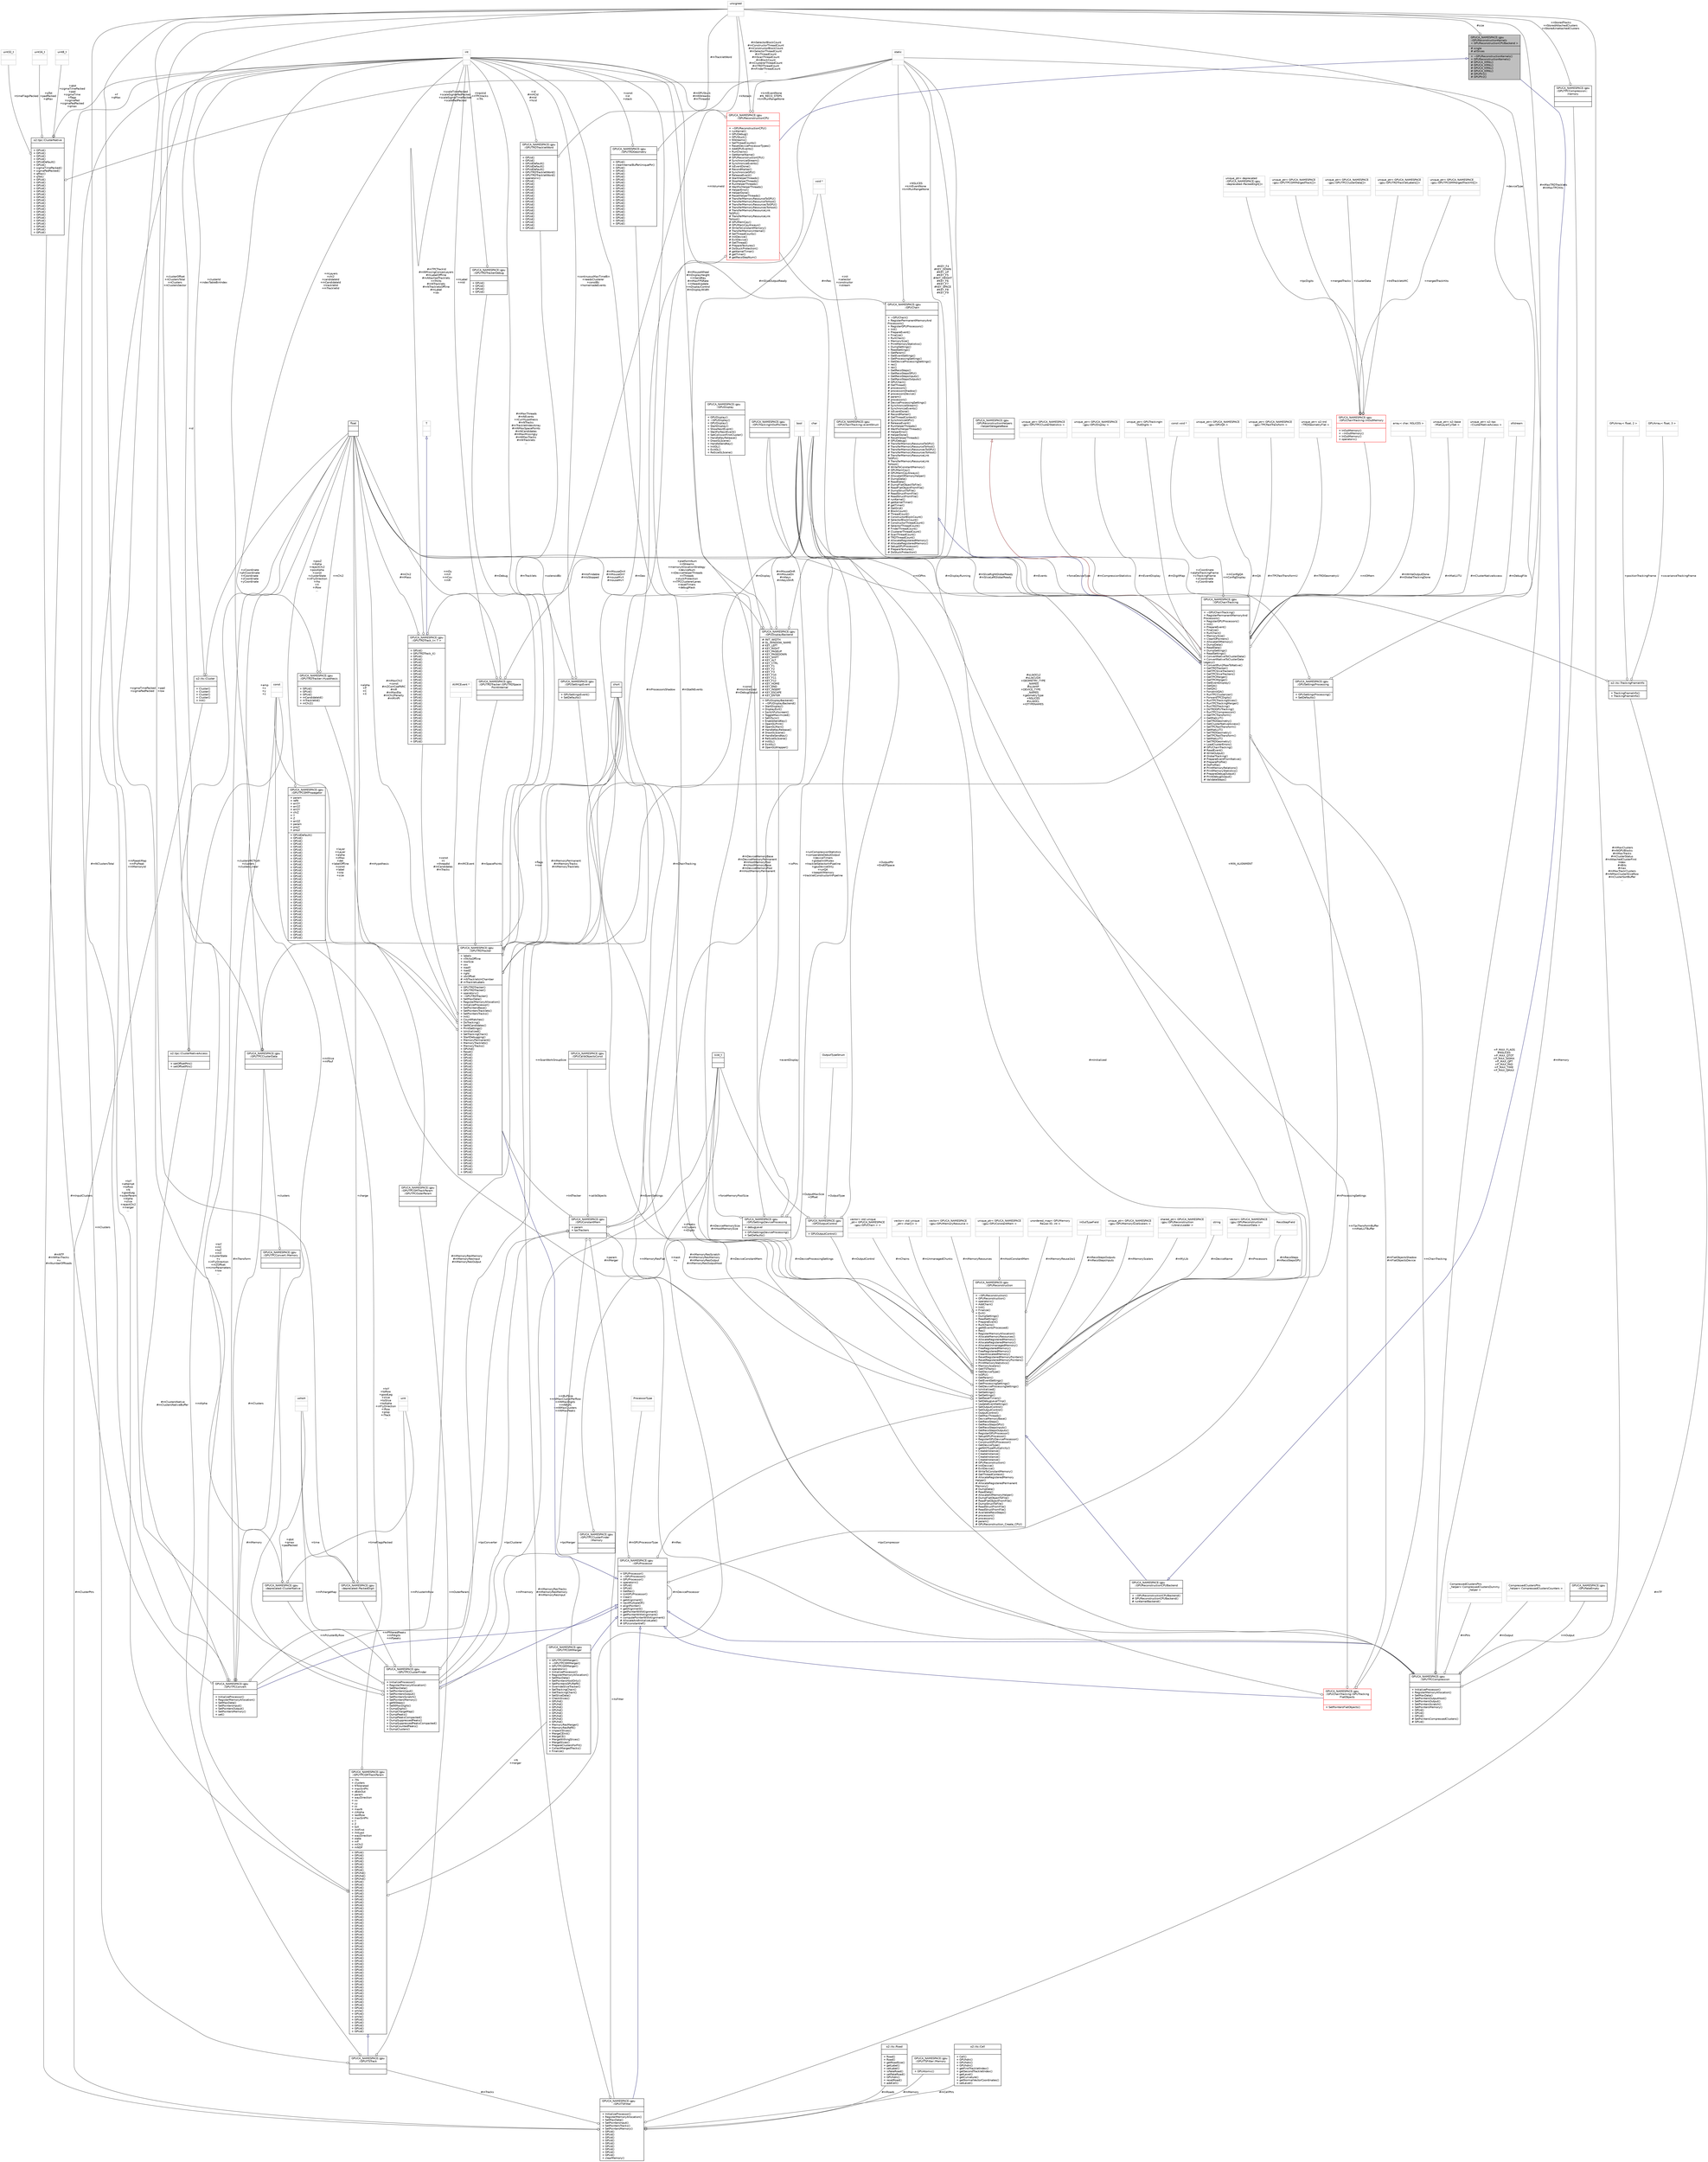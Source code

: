 digraph "GPUCA_NAMESPACE::gpu::GPUReconstructionKernels&lt; GPUReconstructionCPUBackend &gt;"
{
 // INTERACTIVE_SVG=YES
  bgcolor="transparent";
  edge [fontname="Helvetica",fontsize="10",labelfontname="Helvetica",labelfontsize="10"];
  node [fontname="Helvetica",fontsize="10",shape=record];
  Node1 [label="{GPUCA_NAMESPACE::gpu\l::GPUReconstructionKernels\l\< GPUReconstructionCPUBackend \>\n|# single\l# allSlices\l|+ ~GPUReconstructionKernels()\l+ GPUReconstructionKernels()\l# GPUCA_KRNL()\l# GPUCA_KRNL()\l# GPUCA_KRNL()\l# GPUCA_KRNL()\l# GPUPtr1()\l# GPUPtr2()\l}",height=0.2,width=0.4,color="black", fillcolor="grey75", style="filled", fontcolor="black"];
  Node2 -> Node1 [dir="back",color="midnightblue",fontsize="10",style="solid",arrowtail="onormal",fontname="Helvetica"];
  Node2 [label="{GPUCA_NAMESPACE::gpu\l::GPUReconstructionCPUBackend\n||+ ~GPUReconstructionCPUBackend()\l# GPUReconstructionCPUBackend()\l# runKernelBackend()\l}",height=0.2,width=0.4,color="black",URL="$d2/d24/classGPUCA__NAMESPACE_1_1gpu_1_1GPUReconstructionCPUBackend.html"];
  Node3 -> Node2 [dir="back",color="midnightblue",fontsize="10",style="solid",arrowtail="onormal",fontname="Helvetica"];
  Node3 [label="{GPUCA_NAMESPACE::gpu\l::GPUReconstruction\n||+ ~GPUReconstruction()\l+ GPUReconstruction()\l+ operator=()\l+ AddChain()\l+ Init()\l+ Finalize()\l+ Exit()\l+ DumpSettings()\l+ ReadSettings()\l+ PrepareEvent()\l+ RunChains()\l+ getNEventsProcessed()\l+ Res()\l+ RegisterMemoryAllocation()\l+ AllocateMemoryResources()\l+ AllocateRegisteredMemory()\l+ AllocateRegisteredMemory()\l+ AllocateUnmanagedMemory()\l+ FreeRegisteredMemory()\l+ FreeRegisteredMemory()\l+ ClearAllocatedMemory()\l+ ResetRegisteredMemoryPointers()\l+ ResetRegisteredMemoryPointers()\l+ PrintMemoryStatistics()\l+ MemoryScalers()\l+ GetITSTraits()\l+ GetDeviceType()\l+ IsGPU()\l+ GetParam()\l+ GetEventSettings()\l+ GetProcessingSettings()\l+ GetDeviceProcessingSettings()\l+ IsInitialized()\l+ SetSettings()\l+ SetSettings()\l+ SetResetTimers()\l+ SetDebugLevelTmp()\l+ UpdateEventSettings()\l+ SetOutputControl()\l+ SetOutputControl()\l+ OutputControl()\l+ GetMaxThreads()\l+ DeviceMemoryBase()\l+ GetRecoSteps()\l+ GetRecoStepsGPU()\l+ GetRecoStepsInputs()\l+ GetRecoStepsOutputs()\l+ RegisterGPUProcessor()\l+ SetupGPUProcessor()\l+ RegisterGPUDeviceProcessor()\l+ ConstructGPUProcessor()\l+ GetDeviceType()\l+ getNIOTypeMultiplicity()\l+ CreateInstance()\l+ CreateInstance()\l+ CreateInstance()\l+ CreateInstance()\l# GPUReconstruction()\l# InitDevice()\l# ExitDevice()\l# WriteToConstantMemory()\l# GetThreadContext()\l# AllocateRegisteredMemory\lHelper()\l# AllocateRegisteredPermanent\lMemory()\l# DumpData()\l# ReadData()\l# AllocateIOMemoryHelper()\l# DumpFlatObjectToFile()\l# ReadFlatObjectFromFile()\l# DumpStructToFile()\l# ReadStructFromFile()\l# ReadStructFromFile()\l# AvailableRecoSteps()\l# processors()\l# processors()\l# param()\l# GPUReconstruction_Create_CPU()\l}",height=0.2,width=0.4,color="black",URL="$d6/df4/classGPUCA__NAMESPACE_1_1gpu_1_1GPUReconstruction.html"];
  Node4 -> Node3 [color="grey25",fontsize="10",style="solid",label=" #mUnmanagedChunks" ,arrowhead="odiamond",fontname="Helvetica"];
  Node4 [label="{vector\< std::unique\l_ptr\< char[]\> \>\n||}",height=0.2,width=0.4,color="grey75"];
  Node5 -> Node3 [color="grey25",fontsize="10",style="solid",label=" #mMemoryResources" ,arrowhead="odiamond",fontname="Helvetica"];
  Node5 [label="{vector\< GPUCA_NAMESPACE\l::gpu::GPUMemoryResource \>\n||}",height=0.2,width=0.4,color="grey75"];
  Node6 -> Node3 [color="grey25",fontsize="10",style="solid",label=" #mDeviceProcessingSettings" ,arrowhead="odiamond",fontname="Helvetica"];
  Node6 [label="{GPUCA_NAMESPACE::gpu\l::GPUSettingsDeviceProcessing\n|+ debugLevel\l|+ GPUSettingsDeviceProcessing()\l+ SetDefaults()\l}",height=0.2,width=0.4,color="black",URL="$dd/d45/structGPUCA__NAMESPACE_1_1gpu_1_1GPUSettingsDeviceProcessing.html"];
  Node7 -> Node6 [color="grey25",fontsize="10",style="solid",label=" +forceMemoryPoolSize" ,arrowhead="odiamond",fontname="Helvetica"];
  Node7 [label="{size_t\n||}",height=0.2,width=0.4,color="black",URL="$dd/de2/classsize__t.html"];
  Node8 -> Node6 [color="grey25",fontsize="10",style="solid",label=" +platformNum\n+nStreams\n+memoryAllocationStrategy\n+deviceNum\n+nDeviceHelperThreads\n+nThreads\n+stuckProtection\n+nTPCClustererLanes\n+resetTimers\n+debugMask\n..." ,arrowhead="odiamond",fontname="Helvetica"];
  Node8 [label="{int\n||}",height=0.2,width=0.4,color="grey75"];
  Node9 -> Node6 [color="grey25",fontsize="10",style="solid",label=" +runCompressionStatistics\n+comparableDebutOutput\n+deviceTimers\n+globalInitMutex\n+trackletSelectorInPipeline\n+gpuDeviceOnly\n+runQA\n+keepAllMemory\n+trackletConstructorInPipeline" ,arrowhead="odiamond",fontname="Helvetica"];
  Node9 [label="{bool\n||}",height=0.2,width=0.4,color="grey75"];
  Node10 -> Node6 [color="grey25",fontsize="10",style="solid",label=" +eventDisplay" ,arrowhead="odiamond",fontname="Helvetica"];
  Node10 [label="{GPUCA_NAMESPACE::gpu\l::GPUDisplayBackend\n|# INIT_WIDTH\l# GL_WINDOW_NAME\l# KEY_LEFT\l# KEY_RIGHT\l# KEY_PAGEUP\l# KEY_PAGEDOWN\l# KEY_SHIFT\l# KEY_ALT\l# KEY_CTRL\l# KEY_F1\l# KEY_F2\l# KEY_F3\l# KEY_F10\l# KEY_F11\l# KEY_F12\l# KEY_HOME\l# KEY_END\l# KEY_INSERT\l# KEY_ESCAPE\l# KEY_ENTER\l|+ GPUDisplayBackend()\l+ ~GPUDisplayBackend()\l+ StartDisplay()\l+ DisplayExit()\l+ SwitchFullscreen()\l+ ToggleMaximized()\l+ SetVSync()\l+ EnableSendKey()\l+ OpenGLPrint()\l# OpenGLMain()\l# HandleKeyRelease()\l# DrawGLScene()\l# HandleSendKey()\l# ReSizeGLScene()\l# InitGL()\l# ExitGL()\l# OpenGLWrapper()\l}",height=0.2,width=0.4,color="black",URL="$d6/d42/classGPUCA__NAMESPACE_1_1gpu_1_1GPUDisplayBackend.html"];
  Node11 -> Node10 [color="grey25",fontsize="10",style="solid",label=" #mMouseDnX\n#mMouseDnY\n#mouseMvX\n#mouseMvY" ,arrowhead="odiamond",fontname="Helvetica"];
  Node11 [label="{float\n||}",height=0.2,width=0.4,color="black",URL="$d4/dc3/classfloat.html"];
  Node12 -> Node10 [color="grey25",fontsize="10",style="solid",label=" #mDisplay" ,arrowhead="odiamond",fontname="Helvetica"];
  Node12 [label="{GPUCA_NAMESPACE::gpu\l::GPUDisplay\n||+ GPUDisplay()\l+ ~GPUDisplay()\l+ GPUDisplay()\l+ StartDisplay()\l+ ShowNextEvent()\l+ WaitForNextEvent()\l+ SetCollisionFirstCluster()\l+ HandleKeyRelease()\l+ DrawGLScene()\l+ HandleSendKey()\l+ InitGL()\l+ ExitGL()\l+ ReSizeGLScene()\l}",height=0.2,width=0.4,color="black",URL="$d9/dda/classGPUCA__NAMESPACE_1_1gpu_1_1GPUDisplay.html"];
  Node8 -> Node10 [color="grey25",fontsize="10",style="solid",label=" #mMouseWheel\n#mDisplayHeight\n+mSendKey\n#mMaxFPSRate\n+mNeedUpdate\n+mDisplayControl\n#mDisplayWidth" ,arrowhead="odiamond",fontname="Helvetica"];
  Node9 -> Node10 [color="grey25",fontsize="10",style="solid",label=" #mMouseDnR\n#mMouseDn\n#mKeys\n#mKeysShift" ,arrowhead="odiamond",fontname="Helvetica"];
  Node13 -> Node10 [color="grey25",fontsize="10",style="solid",label=" #KEY_F4\n#KEY_DOWN\n#KEY_UP\n#KEY_F5\n#INIT_HEIGHT\n#KEY_F6\n#KEY_F7\n#KEY_SPACE\n#KEY_F8\n#KEY_F9\n..." ,arrowhead="odiamond",fontname="Helvetica"];
  Node13 [label="{static\n||}",height=0.2,width=0.4,color="grey75"];
  Node14 -> Node3 [color="grey25",fontsize="10",style="solid",label=" #mHostConstantMem" ,arrowhead="odiamond",fontname="Helvetica"];
  Node14 [label="{unique_ptr\< GPUCA_NAMESPACE\l::gpu::GPUConstantMem \>\n||}",height=0.2,width=0.4,color="grey75"];
  Node15 -> Node3 [color="grey25",fontsize="10",style="solid",label=" #mMemoryReuse1to1" ,arrowhead="odiamond",fontname="Helvetica"];
  Node15 [label="{unordered_map\< GPUMemory\lReuse::ID, int \>\n||}",height=0.2,width=0.4,color="grey75"];
  Node16 -> Node3 [color="grey25",fontsize="10",style="solid",label=" #mRecoStepsOutputs\n#mRecoStepsInputs" ,arrowhead="odiamond",fontname="Helvetica"];
  Node16 [label="{InOutTypeField\n||}",height=0.2,width=0.4,color="grey75"];
  Node17 -> Node3 [color="grey25",fontsize="10",style="solid",label=" #mMemoryScalers" ,arrowhead="odiamond",fontname="Helvetica"];
  Node17 [label="{unique_ptr\< GPUCA_NAMESPACE\l::gpu::GPUMemorySizeScalers \>\n||}",height=0.2,width=0.4,color="grey75"];
  Node18 -> Node3 [color="grey25",fontsize="10",style="solid",label=" #mOutputControl" ,arrowhead="odiamond",fontname="Helvetica"];
  Node18 [label="{GPUCA_NAMESPACE::gpu\l::GPUOutputControl\n||+ GPUOutputControl()\l}",height=0.2,width=0.4,color="black",URL="$d4/d7c/structGPUCA__NAMESPACE_1_1gpu_1_1GPUOutputControl.html"];
  Node19 -> Node18 [color="grey25",fontsize="10",style="solid",label=" +OutputPtr\n+EndOfSpace" ,arrowhead="odiamond",fontname="Helvetica"];
  Node19 [label="{char\n||}",height=0.2,width=0.4,color="grey75"];
  Node7 -> Node18 [color="grey25",fontsize="10",style="solid",label=" +OutputMaxSize\n+Offset" ,arrowhead="odiamond",fontname="Helvetica"];
  Node20 -> Node18 [color="grey25",fontsize="10",style="solid",label=" +OutputType" ,arrowhead="odiamond",fontname="Helvetica"];
  Node20 [label="{OutputTypeStruct\n||}",height=0.2,width=0.4,color="grey75"];
  Node21 -> Node3 [color="grey25",fontsize="10",style="solid",label=" #mMyLib" ,arrowhead="odiamond",fontname="Helvetica"];
  Node21 [label="{shared_ptr\< GPUCA_NAMESPACE\l::gpu::GPUReconstruction\l::LibraryLoader \>\n||}",height=0.2,width=0.4,color="grey75"];
  Node22 -> Node3 [color="grey25",fontsize="10",style="solid",label=" #mEventSettings" ,arrowhead="odiamond",fontname="Helvetica"];
  Node22 [label="{GPUCA_NAMESPACE::gpu\l::GPUSettingsEvent\n||+ GPUSettingsEvent()\l+ SetDefaults()\l}",height=0.2,width=0.4,color="black",URL="$d0/d50/structGPUCA__NAMESPACE_1_1gpu_1_1GPUSettingsEvent.html"];
  Node11 -> Node22 [color="grey25",fontsize="10",style="solid",label=" +solenoidBz" ,arrowhead="odiamond",fontname="Helvetica"];
  Node8 -> Node22 [color="grey25",fontsize="10",style="solid",label=" +continuousMaxTimeBin\n+needsClusterer\n+constBz\n+homemadeEvents" ,arrowhead="odiamond",fontname="Helvetica"];
  Node7 -> Node3 [color="grey25",fontsize="10",style="solid",label=" #mDeviceMemorySize\n#mHostMemorySize" ,arrowhead="odiamond",fontname="Helvetica"];
  Node23 -> Node3 [color="grey25",fontsize="10",style="solid",label=" #mDeviceConstantMem" ,arrowhead="odiamond",fontname="Helvetica"];
  Node23 [label="{GPUCA_NAMESPACE::gpu\l::GPUConstantMem\n|+ param\l+ tpcTrackers\l|}",height=0.2,width=0.4,color="black",URL="$dc/d57/structGPUCA__NAMESPACE_1_1gpu_1_1GPUConstantMem.html"];
  Node24 -> Node23 [color="grey25",fontsize="10",style="solid",label=" +tpcClusterer" ,arrowhead="odiamond",fontname="Helvetica"];
  Node24 [label="{GPUCA_NAMESPACE::gpu\l::GPUTPCClusterFinder\n||+ InitializeProcessor()\l+ RegisterMemoryAllocation()\l+ SetMaxData()\l+ SetPointersInput()\l+ SetPointersOutput()\l+ SetPointersScratch()\l+ SetPointersMemory()\l+ getNSteps()\l+ SetNMaxDigits()\l+ DumpDigits()\l+ DumpChargeMap()\l+ DumpPeaks()\l+ DumpPeaksCompacted()\l+ DumpSuppressedPeaks()\l+ DumpSuppressedPeaksCompacted()\l+ DumpCountedPeaks()\l+ DumpClusters()\l}",height=0.2,width=0.4,color="black",URL="$da/dac/classGPUCA__NAMESPACE_1_1gpu_1_1GPUTPCClusterFinder.html"];
  Node25 -> Node24 [dir="back",color="midnightblue",fontsize="10",style="solid",arrowtail="onormal",fontname="Helvetica"];
  Node25 [label="{GPUCA_NAMESPACE::gpu\l::GPUProcessor\n||+ GPUProcessor()\l+ ~GPUProcessor()\l+ GPUProcessor()\l+ operator=()\l+ GPUd()\l+ GPUd()\l+ GetRec()\l+ InitGPUProcessor()\l+ Clear()\l+ getAlignment()\l+ nextMultipleOf()\l+ alignPointer()\l+ getAlignment()\l+ getPointerWithAlignment()\l+ getPointerWithAlignment()\l+ computePointerWithAlignment()\l# AllocateAndInitializeLate()\l# GPUconstantref()\l}",height=0.2,width=0.4,color="black",URL="$d0/dd7/classGPUCA__NAMESPACE_1_1gpu_1_1GPUProcessor.html"];
  Node3 -> Node25 [color="grey25",fontsize="10",style="solid",label=" #mRec" ,arrowhead="odiamond",fontname="Helvetica"];
  Node25 -> Node25 [color="grey25",fontsize="10",style="solid",label=" #mDeviceProcessor" ,arrowhead="odiamond",fontname="Helvetica"];
  Node26 -> Node25 [color="grey25",fontsize="10",style="solid",label=" #mGPUProcessorType" ,arrowhead="odiamond",fontname="Helvetica"];
  Node26 [label="{ProcessorType\n||}",height=0.2,width=0.4,color="grey75"];
  Node13 -> Node25 [color="grey25",fontsize="10",style="solid",label=" +MIN_ALIGNMENT" ,arrowhead="odiamond",fontname="Helvetica"];
  Node27 -> Node24 [color="grey25",fontsize="10",style="solid",label=" +mPmemory" ,arrowhead="odiamond",fontname="Helvetica"];
  Node27 [label="{GPUCA_NAMESPACE::gpu\l::GPUTPCClusterFinder\l::Memory\n||}",height=0.2,width=0.4,color="black",URL="$d6/d9c/structGPUCA__NAMESPACE_1_1gpu_1_1GPUTPCClusterFinder_1_1Memory.html"];
  Node7 -> Node27 [color="grey25",fontsize="10",style="solid",label=" +nPeaks\n+nClusters\n+nDigits" ,arrowhead="odiamond",fontname="Helvetica"];
  Node28 -> Node24 [color="grey25",fontsize="10",style="solid",label=" +mPclusterByRow" ,arrowhead="odiamond",fontname="Helvetica"];
  Node28 [label="{GPUCA_NAMESPACE::gpu\l::deprecated::ClusterNative\n||}",height=0.2,width=0.4,color="black",URL="$d0/dc7/structGPUCA__NAMESPACE_1_1gpu_1_1deprecated_1_1ClusterNative.html"];
  Node29 -> Node28 [color="grey25",fontsize="10",style="solid",label=" +qtot\n+qmax\n+padPacked" ,arrowhead="odiamond",fontname="Helvetica"];
  Node29 [label="{ushort\n||}",height=0.2,width=0.4,color="grey75"];
  Node30 -> Node28 [color="grey25",fontsize="10",style="solid",label=" +timeFlagsPacked" ,arrowhead="odiamond",fontname="Helvetica"];
  Node30 [label="{uint\n||}",height=0.2,width=0.4,color="grey75"];
  Node31 -> Node28 [color="grey25",fontsize="10",style="solid",label=" +sigmaTimePacked\n+sigmaPadPacked" ,arrowhead="odiamond",fontname="Helvetica"];
  Node31 [label="{unsigned\n||}",height=0.2,width=0.4,color="grey75"];
  Node32 -> Node24 [color="grey25",fontsize="10",style="solid",label=" +mPfilteredPeaks\n+mPdigits\n+mPpeaks" ,arrowhead="odiamond",fontname="Helvetica"];
  Node32 [label="{GPUCA_NAMESPACE::gpu\l::deprecated::PackedDigit\n||}",height=0.2,width=0.4,color="black",URL="$df/d76/classGPUCA__NAMESPACE_1_1gpu_1_1deprecated_1_1PackedDigit.html"];
  Node11 -> Node32 [color="grey25",fontsize="10",style="solid",label=" +charge" ,arrowhead="odiamond",fontname="Helvetica"];
  Node29 -> Node32 [color="grey25",fontsize="10",style="solid",label=" +time" ,arrowhead="odiamond",fontname="Helvetica"];
  Node31 -> Node32 [color="grey25",fontsize="10",style="solid",label=" +pad\n+row" ,arrowhead="odiamond",fontname="Helvetica"];
  Node7 -> Node24 [color="grey25",fontsize="10",style="solid",label=" +mBufSize\n+mNMaxClusterPerRow\n+mNMaxDigits\n+mNBufs\n+mNMaxClusters\n+mNMaxPeaks" ,arrowhead="odiamond",fontname="Helvetica"];
  Node29 -> Node24 [color="grey25",fontsize="10",style="solid",label=" +mPchargeMap" ,arrowhead="odiamond",fontname="Helvetica"];
  Node8 -> Node24 [color="grey25",fontsize="10",style="solid",label=" +mISlice\n+mPbuf" ,arrowhead="odiamond",fontname="Helvetica"];
  Node30 -> Node24 [color="grey25",fontsize="10",style="solid",label=" +mPclusterInRow" ,arrowhead="odiamond",fontname="Helvetica"];
  Node13 -> Node24 [color="grey25",fontsize="10",style="solid",label=" +mScanWorkGroupSize" ,arrowhead="odiamond",fontname="Helvetica"];
  Node31 -> Node24 [color="grey25",fontsize="10",style="solid",label=" +mPpeakMap\n+mPisPeak\n+mMemoryId" ,arrowhead="odiamond",fontname="Helvetica"];
  Node33 -> Node23 [color="grey25",fontsize="10",style="solid",label=" +itsFitter" ,arrowhead="odiamond",fontname="Helvetica"];
  Node33 [label="{GPUCA_NAMESPACE::gpu\l::GPUITSFitter\n||+ InitializeProcessor()\l+ RegisterMemoryAllocation()\l+ SetMaxData()\l+ SetPointersInput()\l+ SetPointersTracks()\l+ SetPointersMemory()\l+ GPUd()\l+ GPUd()\l+ GPUd()\l+ GPUd()\l+ GPUd()\l+ GPUd()\l+ GPUd()\l+ GPUd()\l+ GPUd()\l+ clearMemory()\l}",height=0.2,width=0.4,color="black",URL="$d8/df8/classGPUCA__NAMESPACE_1_1gpu_1_1GPUITSFitter.html"];
  Node25 -> Node33 [dir="back",color="midnightblue",fontsize="10",style="solid",arrowtail="onormal",fontname="Helvetica"];
  Node34 -> Node33 [color="grey25",fontsize="10",style="solid",label=" #mClusterPtrs" ,arrowhead="odiamond",fontname="Helvetica"];
  Node34 [label="{o2::its::Cluster\n||+ Cluster()\l+ Cluster()\l+ Cluster()\l+ Cluster()\l+ Init()\l}",height=0.2,width=0.4,color="black",URL="$d6/de3/structo2_1_1its_1_1Cluster.html"];
  Node11 -> Node34 [color="grey25",fontsize="10",style="solid",label=" +xCoordinate\n+phiCoordinate\n+rCoordinate\n+zCoordinate\n+yCoordinate" ,arrowhead="odiamond",fontname="Helvetica"];
  Node8 -> Node34 [color="grey25",fontsize="10",style="solid",label=" +clusterId\n+indexTableBinIndex" ,arrowhead="odiamond",fontname="Helvetica"];
  Node35 -> Node33 [color="grey25",fontsize="10",style="solid",label=" #mRoads" ,arrowhead="odiamond",fontname="Helvetica"];
  Node35 [label="{o2::its::Road\n||+ Road()\l+ Road()\l+ getRoadSize()\l+ getLabel()\l+ setLabel()\l+ isFakeRoad()\l+ setFakeRoad()\l+ GPUhdni()\l+ resetRoad()\l+ addCell()\l}",height=0.2,width=0.4,color="black",URL="$d2/d7f/classo2_1_1its_1_1Road.html"];
  Node36 -> Node33 [color="grey25",fontsize="10",style="solid",label=" #mMemory" ,arrowhead="odiamond",fontname="Helvetica"];
  Node36 [label="{GPUCA_NAMESPACE::gpu\l::GPUITSFitter::Memory\n||+ GPUAtomic()\l}",height=0.2,width=0.4,color="black",URL="$dc/ddc/structGPUCA__NAMESPACE_1_1gpu_1_1GPUITSFitter_1_1Memory.html"];
  Node37 -> Node33 [color="grey25",fontsize="10",style="solid",label=" #mTF" ,arrowhead="odiamond",fontname="Helvetica"];
  Node37 [label="{o2::its::TrackingFrameInfo\n||+ TrackingFrameInfo()\l+ TrackingFrameInfo()\l}",height=0.2,width=0.4,color="black",URL="$d2/d5f/structo2_1_1its_1_1TrackingFrameInfo.html"];
  Node38 -> Node37 [color="grey25",fontsize="10",style="solid",label=" +covarianceTrackingFrame" ,arrowhead="odiamond",fontname="Helvetica"];
  Node38 [label="{GPUArray\< float, 3 \>\n||}",height=0.2,width=0.4,color="grey75"];
  Node39 -> Node37 [color="grey25",fontsize="10",style="solid",label=" +positionTrackingFrame" ,arrowhead="odiamond",fontname="Helvetica"];
  Node39 [label="{GPUArray\< float, 2 \>\n||}",height=0.2,width=0.4,color="grey75"];
  Node11 -> Node37 [color="grey25",fontsize="10",style="solid",label=" +xCoordinate\n+alphaTrackingFrame\n+xTrackingFrame\n+zCoordinate\n+yCoordinate" ,arrowhead="odiamond",fontname="Helvetica"];
  Node40 -> Node33 [color="grey25",fontsize="10",style="solid",label=" #mMemoryResTracks\n#mMemoryResMemory\n#mMemoryResInput" ,arrowhead="odiamond",fontname="Helvetica"];
  Node40 [label="{short\n||}",height=0.2,width=0.4,color="black",URL="$dc/d10/classshort.html"];
  Node8 -> Node33 [color="grey25",fontsize="10",style="solid",label=" #mNTF\n#mNMaxTracks\n+v\n#mNumberOfRoads" ,arrowhead="odiamond",fontname="Helvetica"];
  Node41 -> Node33 [color="grey25",fontsize="10",style="solid",label=" #mTracks" ,arrowhead="odiamond",fontname="Helvetica"];
  Node41 [label="{GPUCA_NAMESPACE::gpu\l::GPUITSTrack\n||}",height=0.2,width=0.4,color="black",URL="$dc/d9a/classGPUCA__NAMESPACE_1_1gpu_1_1GPUITSTrack.html"];
  Node42 -> Node41 [dir="back",color="midnightblue",fontsize="10",style="solid",arrowtail="onormal",fontname="Helvetica"];
  Node42 [label="{GPUCA_NAMESPACE::gpu\l::GPUTPCGMTrackParam\n|+ iTrk\l+ clusters\l+ NTolerated\l+ maxSinPhi\l+ dEdxOut\l+ param\l+ wayDirection\l+ xx\l+ yy\l+ zz\l+ maxN\l+ clAlpha\l+ lastRow\l+ maxSinPhi\l+ Y\l+ Z\l+ toX\l+ ihitFirst\l+ ihitLast\l+ wayDirection\l+ state\l+ mP\l+ mChi2\l+ mNDF\l|+ GPUd()\l+ GPUd()\l+ GPUd()\l+ GPUd()\l+ GPUd()\l+ GPUd()\l+ GPUd()\l+ GPUhd()\l+ GPUhd()\l+ GPUhd()\l+ GPUd()\l+ GPUd()\l+ GPUd()\l+ GPUd()\l+ GPUd()\l+ GPUd()\l+ GPUd()\l+ GPUd()\l+ GPUd()\l+ GPUd()\l+ GPUd()\l+ GPUd()\l+ GPUd()\l+ GPUd()\l+ GPUd()\l+ GPUd()\l+ GPUd()\l+ GPUd()\l+ GPUd()\l+ GPUd()\l+ GPUd()\l+ GPUd()\l+ GPUd()\l+ GPUd()\l+ GPUd()\l+ GPUd()\l+ GPUd()\l+ GPUd()\l+ GPUd()\l+ GPUd()\l+ GPUd()\l+ GPUd()\l+ GPUd()\l+ GPUd()\l+ GPUd()\l+ GPUd()\l+ GPUd()\l+ GPUd()\l+ GPUd()\l+ GPUd()\l+ GPUd()\l+ GPUd()\l+ GPUd()\l+ GPUd()\l+ while()\l+ GPUd()\l+ while()\l+ GPUd()\l+ GPUd()\l+ GPUd()\l+ GPUd()\l+ GPUd()\l}",height=0.2,width=0.4,color="black",URL="$df/df6/classGPUCA__NAMESPACE_1_1gpu_1_1GPUTPCGMTrackParam.html"];
  Node43 -> Node42 [color="grey25",fontsize="10",style="solid",label=" +toY\n+toRow\n+goodLeg\n+slice\n+toSlice\n+toAlpha\n+inFlyDirection\n+iRow\n+prop\n+iTrack\n..." ,arrowhead="odiamond",fontname="Helvetica"];
  Node43 [label="{GPUCA_NAMESPACE::gpu\l::GPUTPCGMPropagator\n|+ param\l+ refit\l+ err2Y\l+ err2Z\l+ err2Y\l+ chiZ\l+ Y\l+ Z\l+ err2Z\l+ param\l+ projY\l+ projZ\l|+ GPUdDefault()\l+ GPUd()\l+ GPUd()\l+ GPUd()\l+ GPUd()\l+ GPUd()\l+ GPUd()\l+ GPUd()\l+ GPUd()\l+ GPUd()\l+ GPUd()\l+ GPUd()\l+ GPUd()\l+ GPUd()\l+ GPUd()\l+ GPUd()\l+ GPUd()\l+ GPUd()\l+ GPUd()\l+ GPUd()\l+ GPUd()\l+ GPUd()\l+ GPUd()\l+ GPUd()\l+ GPUd()\l+ GPUd()\l+ GPUd()\l+ GPUd()\l+ GPUd()\l+ GPUd()\l+ GPUd()\l+ GPUd()\l+ GPUd()\l+ GPUd()\l+ GPUd()\l+ GPUd()\l}",height=0.2,width=0.4,color="black",URL="$d8/d01/classGPUCA__NAMESPACE_1_1gpu_1_1GPUTPCGMPropagator.html"];
  Node11 -> Node43 [color="grey25",fontsize="10",style="solid",label=" +posZ\n+Alpha\n+rejectChi2\n+posAlpha\n+const\n+clusterState\n+inFlyDirection\n+rho\n+X\n+iRow\n..." ,arrowhead="odiamond",fontname="Helvetica"];
  Node11 -> Node42 [color="grey25",fontsize="10",style="solid",label=" +toY\n+mC\n+toZ\n+mX\n+clusterState\n+v\n+inFlyDirection\n+mZOffset\n+mirrorParameters\n+row\n..." ,arrowhead="odiamond",fontname="Helvetica"];
  Node8 -> Node42 [color="grey25",fontsize="10",style="solid",label=" +toY\n+attempt\n+toRow\n+N\n+goodLeg\n+outerParam\n+Alpha\n+slice\n+rejectChi2\n+merger\n..." ,arrowhead="odiamond",fontname="Helvetica"];
  Node9 -> Node42 [color="grey25",fontsize="10",style="solid",label=" +mask\n+v" ,arrowhead="odiamond",fontname="Helvetica"];
  Node44 -> Node42 [color="grey25",fontsize="10",style="solid",label=" +N\n+merger" ,arrowhead="odiamond",fontname="Helvetica"];
  Node44 [label="{GPUCA_NAMESPACE::gpu\l::GPUTPCGMMerger\n||+ GPUTPCGMMerger()\l+ ~GPUTPCGMMerger()\l+ GPUTPCGMMerger()\l+ operator=()\l+ InitializeProcessor()\l+ RegisterMemoryAllocation()\l+ SetMaxData()\l+ SetPointersHostOnly()\l+ SetPointersGPURefit()\l+ OverrideSliceTracker()\l+ SetTrackingChain()\l+ GetTrackingChain()\l+ SetSliceData()\l+ CheckSlices()\l+ GPUhd()\l+ GPUhd()\l+ GPUhd()\l+ GPUhd()\l+ GPUhd()\l+ GPUhd()\l+ GPUhd()\l+ GPUhd()\l+ MemoryResMerger()\l+ MemoryResRefit()\l+ UnpackSlices()\l+ MergeCEInit()\l+ MergeCE()\l+ MergeWithingSlices()\l+ MergeSlices()\l+ PrepareClustersForFit()\l+ CollectMergedTracks()\l+ Finalize()\l}",height=0.2,width=0.4,color="black",URL="$d5/d35/classGPUCA__NAMESPACE_1_1gpu_1_1GPUTPCGMMerger.html"];
  Node25 -> Node44 [dir="back",color="midnightblue",fontsize="10",style="solid",arrowtail="onormal",fontname="Helvetica"];
  Node11 -> Node41 [color="grey25",fontsize="10",style="solid",label=" +mAlpha" ,arrowhead="odiamond",fontname="Helvetica"];
  Node8 -> Node41 [color="grey25",fontsize="10",style="solid",label=" +mClusters" ,arrowhead="odiamond",fontname="Helvetica"];
  Node45 -> Node41 [color="grey25",fontsize="10",style="solid",label=" +mOuterParam" ,arrowhead="odiamond",fontname="Helvetica"];
  Node45 [label="{GPUCA_NAMESPACE::gpu\l::GPUTPCGMTrackParam\l::GPUTPCOuterParam\n||}",height=0.2,width=0.4,color="black",URL="$d3/d23/structGPUCA__NAMESPACE_1_1gpu_1_1GPUTPCGMTrackParam_1_1GPUTPCOuterParam.html"];
  Node11 -> Node45 [color="grey25",fontsize="10",style="solid",label=" +alpha\n+P\n+C\n+X" ,arrowhead="odiamond",fontname="Helvetica"];
  Node46 -> Node33 [color="grey25",fontsize="10",style="solid",label=" #mCellPtrs" ,arrowhead="odiamond",fontname="Helvetica"];
  Node46 [label="{o2::its::Cell\n||+ Cell()\l+ GPUhdni()\l+ GPUhdni()\l+ GPUhdni()\l+ getFirstTrackletIndex()\l+ getSecondTrackletIndex()\l+ getLevel()\l+ getCurvature()\l+ getNormalVectorCoordinates()\l+ setLevel()\l}",height=0.2,width=0.4,color="black",URL="$dd/d89/classo2_1_1its_1_1Cell.html"];
  Node47 -> Node23 [color="grey25",fontsize="10",style="solid",label=" +ioPtrs" ,arrowhead="odiamond",fontname="Helvetica"];
  Node47 [label="{GPUCA_NAMESPACE::gpu\l::GPUTrackingInOutPointers\n||}",height=0.2,width=0.4,color="black",URL="$d2/d7f/structGPUCA__NAMESPACE_1_1gpu_1_1GPUTrackingInOutPointers.html"];
  Node48 -> Node23 [color="grey25",fontsize="10",style="solid",label=" +tpcConverter" ,arrowhead="odiamond",fontname="Helvetica"];
  Node48 [label="{GPUCA_NAMESPACE::gpu\l::GPUTPCConvert\n||+ InitializeProcessor()\l+ RegisterMemoryAllocation()\l+ SetMaxData()\l+ SetPointersInput()\l+ SetPointersOutput()\l+ SetPointersMemory()\l+ set()\l}",height=0.2,width=0.4,color="black",URL="$d3/d6f/classGPUCA__NAMESPACE_1_1gpu_1_1GPUTPCConvert.html"];
  Node25 -> Node48 [dir="back",color="midnightblue",fontsize="10",style="solid",arrowtail="onormal",fontname="Helvetica"];
  Node49 -> Node48 [color="grey25",fontsize="10",style="solid",label=" #mClustersNative\n#mClustersNativeBuffer" ,arrowhead="odiamond",fontname="Helvetica"];
  Node49 [label="{o2::tpc::ClusterNativeAccess\n||+ setOffsetPtrs()\l+ setOffsetPtrs()\l}",height=0.2,width=0.4,color="black",URL="$da/d95/structo2_1_1tpc_1_1ClusterNativeAccess.html"];
  Node31 -> Node49 [color="grey25",fontsize="10",style="solid",label=" +clusterOffset\n+nClustersTotal\n+nClusters\n+nClustersSector" ,arrowhead="odiamond",fontname="Helvetica"];
  Node50 -> Node49 [color="grey25",fontsize="10",style="solid",label=" +clustersMCTruth\n+clusters\n+clustersLinear" ,arrowhead="odiamond",fontname="Helvetica"];
  Node50 [label="{const\n||}",height=0.2,width=0.4,color="grey75"];
  Node40 -> Node48 [color="grey25",fontsize="10",style="solid",label=" #mMemoryResMemory\n#mMemoryResInput\n#mMemoryResOutput" ,arrowhead="odiamond",fontname="Helvetica"];
  Node51 -> Node48 [color="grey25",fontsize="10",style="solid",label=" #mClusters" ,arrowhead="odiamond",fontname="Helvetica"];
  Node51 [label="{GPUCA_NAMESPACE::gpu\l::GPUTPCClusterData\n||}",height=0.2,width=0.4,color="black",URL="$de/d16/structGPUCA__NAMESPACE_1_1gpu_1_1GPUTPCClusterData.html"];
  Node11 -> Node51 [color="grey25",fontsize="10",style="solid",label=" +amp\n+x\n+y\n+z" ,arrowhead="odiamond",fontname="Helvetica"];
  Node40 -> Node51 [color="grey25",fontsize="10",style="solid",label=" +flags\n+row" ,arrowhead="odiamond",fontname="Helvetica"];
  Node8 -> Node51 [color="grey25",fontsize="10",style="solid",label=" +id" ,arrowhead="odiamond",fontname="Helvetica"];
  Node52 -> Node48 [color="grey25",fontsize="10",style="solid",label=" #mInputClusters" ,arrowhead="odiamond",fontname="Helvetica"];
  Node52 [label="{o2::tpc::ClusterNative\n||+ GPUd()\l+ GPUd()\l+ GPUd()\l+ GPUd()\l+ GPUdDefault()\l+ GPUd()\l+ sigmaTimePacked()\l+ sigmaPadPacked()\l+ qMax()\l+ qTot()\l+ GPUd()\l+ GPUd()\l+ GPUd()\l+ GPUd()\l+ GPUd()\l+ GPUd()\l+ GPUd()\l+ GPUd()\l+ GPUd()\l+ GPUd()\l+ GPUd()\l+ GPUd()\l+ GPUd()\l+ GPUd()\l+ GPUd()\l+ GPUd()\l+ GPUd()\l+ GPUd()\l+ GPUd()\l}",height=0.2,width=0.4,color="black",URL="$dc/dbc/structo2_1_1tpc_1_1ClusterNative.html"];
  Node53 -> Node52 [color="grey25",fontsize="10",style="solid",label=" +qTot\n+padPacked\n+qMax" ,arrowhead="odiamond",fontname="Helvetica"];
  Node53 [label="{uint16_t\n||}",height=0.2,width=0.4,color="grey75"];
  Node54 -> Node52 [color="grey25",fontsize="10",style="solid",label=" +qtot\n+sigmaTimePacked\n+pad\n+sigmaTime\n+flags\n+sigmaPad\n+sigmaPadPacked\n+qmax" ,arrowhead="odiamond",fontname="Helvetica"];
  Node54 [label="{uint8_t\n||}",height=0.2,width=0.4,color="grey75"];
  Node55 -> Node52 [color="grey25",fontsize="10",style="solid",label=" +timeFlagsPacked" ,arrowhead="odiamond",fontname="Helvetica"];
  Node55 [label="{uint32_t\n||}",height=0.2,width=0.4,color="grey75"];
  Node8 -> Node52 [color="grey25",fontsize="10",style="solid",label=" +f\n+qMax" ,arrowhead="odiamond",fontname="Helvetica"];
  Node13 -> Node52 [color="grey25",fontsize="10",style="solid",label=" +scaleTimePacked\n+scaleSigmaPadPacked\n+scaleSigmaTimePacked\n+scalePadPacked" ,arrowhead="odiamond",fontname="Helvetica"];
  Node56 -> Node48 [color="grey25",fontsize="10",style="solid",label=" #mMemory" ,arrowhead="odiamond",fontname="Helvetica"];
  Node56 [label="{GPUCA_NAMESPACE::gpu\l::GPUTPCConvert::Memory\n||}",height=0.2,width=0.4,color="black",URL="$d4/d0e/structGPUCA__NAMESPACE_1_1gpu_1_1GPUTPCConvert_1_1Memory.html"];
  Node51 -> Node56 [color="grey25",fontsize="10",style="solid",label=" +clusters" ,arrowhead="odiamond",fontname="Helvetica"];
  Node31 -> Node48 [color="grey25",fontsize="10",style="solid",label=" #mNClustersTotal" ,arrowhead="odiamond",fontname="Helvetica"];
  Node50 -> Node48 [color="grey25",fontsize="10",style="solid",label=" #mTransform" ,arrowhead="odiamond",fontname="Helvetica"];
  Node57 -> Node23 [color="grey25",fontsize="10",style="solid",label=" +calibObjects" ,arrowhead="odiamond",fontname="Helvetica"];
  Node57 [label="{GPUCA_NAMESPACE::gpu\l::GPUCalibObjectsConst\n||}",height=0.2,width=0.4,color="black",URL="$d5/d6e/structGPUCA__NAMESPACE_1_1gpu_1_1GPUCalibObjectsConst.html"];
  Node58 -> Node23 [color="grey25",fontsize="10",style="solid",label=" +tpcCompressor" ,arrowhead="odiamond",fontname="Helvetica"];
  Node58 [label="{GPUCA_NAMESPACE::gpu\l::GPUTPCCompression\n||+ InitializeProcessor()\l+ RegisterMemoryAllocation()\l+ SetMaxData()\l+ SetPointersOutputHost()\l+ SetPointersOutput()\l+ SetPointersScratch()\l+ SetPointersMemory()\l+ GPUd()\l+ GPUd()\l+ GPUd()\l# SetPointersCompressedClusters()\l# GPUd()\l}",height=0.2,width=0.4,color="black",URL="$d0/da0/classGPUCA__NAMESPACE_1_1gpu_1_1GPUTPCCompression.html"];
  Node25 -> Node58 [dir="back",color="midnightblue",fontsize="10",style="solid",arrowtail="onormal",fontname="Helvetica"];
  Node59 -> Node58 [color="grey25",fontsize="10",style="solid",label=" #mPtrs" ,arrowhead="odiamond",fontname="Helvetica"];
  Node59 [label="{CompressedClustersPtrs\l_helper\< CompressedClustersDummy\l_helper \>\n||}",height=0.2,width=0.4,color="grey75"];
  Node40 -> Node58 [color="grey25",fontsize="10",style="solid",label=" #mMemoryResScratch\n#mMemoryResMemory\n#mMemoryResOutput\n#mMemoryResOutputHost" ,arrowhead="odiamond",fontname="Helvetica"];
  Node60 -> Node58 [color="grey25",fontsize="10",style="solid",label=" #mMemory" ,arrowhead="odiamond",fontname="Helvetica"];
  Node60 [label="{GPUCA_NAMESPACE::gpu\l::GPUTPCCompression::\lmemory\n||}",height=0.2,width=0.4,color="black",URL="$d1/d52/structGPUCA__NAMESPACE_1_1gpu_1_1GPUTPCCompression_1_1memory.html"];
  Node31 -> Node60 [color="grey25",fontsize="10",style="solid",label=" +nStoredTracks\n+nStoredAttachedClusters\n+nStoredUnattachedClusters" ,arrowhead="odiamond",fontname="Helvetica"];
  Node61 -> Node58 [color="grey25",fontsize="10",style="solid",label=" #mOutput" ,arrowhead="odiamond",fontname="Helvetica"];
  Node61 [label="{CompressedClustersPtrs\l_helper\< CompressedClustersCounters \>\n||}",height=0.2,width=0.4,color="grey75"];
  Node62 -> Node58 [color="grey25",fontsize="10",style="solid",label=" +mOutput" ,arrowhead="odiamond",fontname="Helvetica"];
  Node62 [label="{GPUCA_NAMESPACE::gpu\l::GPUFakeEmpty\n||}",height=0.2,width=0.4,color="black",URL="$d7/ddf/classGPUCA__NAMESPACE_1_1gpu_1_1GPUFakeEmpty.html"];
  Node31 -> Node58 [color="grey25",fontsize="10",style="solid",label=" #mMaxClusters\n#mNGPUBlocks\n#mMaxTracks\n#mClusterStatus\n#mAttachedClusterFirst\lIndex\n#nBits\n#max\n#mMaxTrackClusters\n#mNMaxClusterSliceRow\n#mClusterSortBuffer\n..." ,arrowhead="odiamond",fontname="Helvetica"];
  Node50 -> Node58 [color="grey25",fontsize="10",style="solid",label=" +param\n#mMerger" ,arrowhead="odiamond",fontname="Helvetica"];
  Node13 -> Node58 [color="grey25",fontsize="10",style="solid",label=" +P_MAX_FLAGS\n#NSLICES\n+P_MAX_QTOT\n+P_MAX_SIGMA\n+P_MAX_QPT\n+P_MAX_PAD\n+P_MAX_TIME\n+P_MAX_QMAX" ,arrowhead="odiamond",fontname="Helvetica"];
  Node44 -> Node23 [color="grey25",fontsize="10",style="solid",label=" +tpcMerger" ,arrowhead="odiamond",fontname="Helvetica"];
  Node63 -> Node23 [color="grey25",fontsize="10",style="solid",label=" +trdTracker" ,arrowhead="odiamond",fontname="Helvetica"];
  Node63 [label="{GPUCA_NAMESPACE::gpu\l::GPUTRDTracker\n|+ labels\l+ nTrkltsOffline\l+ rowSize\l+ cov\l+ roadY\l+ roadZ\l+ right\l+ idxOffset\l# mNTrackletsInChamber\l# mTrackletLabels\l|+ GPUTRDTracker()\l+ GPUTRDTracker()\l+ operator=()\l+ ~GPUTRDTracker()\l+ SetMaxData()\l+ RegisterMemoryAllocation()\l+ InitializeProcessor()\l+ SetPointersBase()\l+ SetPointersTracklets()\l+ SetPointersTracks()\l+ Init()\l+ CountMatches()\l+ DoTracking()\l+ SetNCandidates()\l+ PrintSettings()\l+ IsInitialized()\l+ SetTrackingChain()\l+ StartDebugging()\l+ MemoryPermanent()\l+ MemoryTracklets()\l+ MemoryTracks()\l+ GPUhd()\l+ Reset()\l+ GPUd()\l+ GPUd()\l+ GPUd()\l+ GPUd()\l+ GPUd()\l+ GPUd()\l+ GPUd()\l+ GPUd()\l+ GPUd()\l+ GPUd()\l+ GPUd()\l+ GPUd()\l+ GPUd()\l+ GPUd()\l+ GPUd()\l+ GPUd()\l+ GPUd()\l+ GPUd()\l+ GPUd()\l+ GPUd()\l+ GPUd()\l+ GPUd()\l+ GPUd()\l+ GPUd()\l+ GPUd()\l+ GPUd()\l+ GPUd()\l+ GPUd()\l+ GPUd()\l+ GPUd()\l+ GPUd()\l+ GPUd()\l+ GPUd()\l+ GPUd()\l+ GPUd()\l+ GPUd()\l+ GPUd()\l+ GPUd()\l+ GPUd()\l+ GPUd()\l+ GPUd()\l}",height=0.2,width=0.4,color="black",URL="$d0/d77/classGPUCA__NAMESPACE_1_1gpu_1_1GPUTRDTracker.html"];
  Node25 -> Node63 [dir="back",color="midnightblue",fontsize="10",style="solid",arrowtail="onormal",fontname="Helvetica"];
  Node64 -> Node63 [color="grey25",fontsize="10",style="solid",label=" #mHypothesis" ,arrowhead="odiamond",fontname="Helvetica"];
  Node64 [label="{GPUCA_NAMESPACE::gpu\l::GPUTRDTracker::Hypothesis\n||+ GPUd()\l+ GPUd()\l+ GPUd()\l+ mCandidateId()\l+ mTrackletId()\l+ mChi2()\l}",height=0.2,width=0.4,color="black",URL="$de/d86/structGPUCA__NAMESPACE_1_1gpu_1_1GPUTRDTracker_1_1Hypothesis.html"];
  Node11 -> Node64 [color="grey25",fontsize="10",style="solid",label=" +mChi2" ,arrowhead="odiamond",fontname="Helvetica"];
  Node8 -> Node64 [color="grey25",fontsize="10",style="solid",label=" +mLayers\n+chi2\n+candidateId\n+mCandidateId\n+trackletId\n+mTrackletId" ,arrowhead="odiamond",fontname="Helvetica"];
  Node65 -> Node63 [color="grey25",fontsize="10",style="solid",label=" #mDebug" ,arrowhead="odiamond",fontname="Helvetica"];
  Node65 [label="{GPUCA_NAMESPACE::gpu\l::GPUTRDTrackerDebug\n||+ GPUd()\l+ GPUd()\l+ GPUd()\l+ GPUd()\l}",height=0.2,width=0.4,color="black",URL="$dd/d07/classGPUCA__NAMESPACE_1_1gpu_1_1GPUTRDTrackerDebug.html"];
  Node8 -> Node65 [color="grey25",fontsize="10",style="solid",label=" +trackId\n+nTPCtracks\n+iTrk" ,arrowhead="odiamond",fontname="Helvetica"];
  Node66 -> Node63 [color="grey25",fontsize="10",style="solid",label=" #mGeo" ,arrowhead="odiamond",fontname="Helvetica"];
  Node66 [label="{GPUCA_NAMESPACE::gpu\l::GPUTRDGeometry\n||+ GPUd()\l+ clearInternalBufferUniquePtr()\l+ GPUd()\l+ GPUd()\l+ GPUd()\l+ GPUd()\l+ GPUd()\l+ GPUd()\l+ GPUd()\l+ GPUd()\l+ GPUd()\l+ GPUd()\l+ GPUd()\l+ GPUd()\l+ GPUd()\l+ GPUd()\l+ GPUd()\l+ GPUd()\l+ GPUd()\l+ GPUd()\l+ GPUd()\l+ GPUd()\l}",height=0.2,width=0.4,color="black",URL="$d8/d19/classGPUCA__NAMESPACE_1_1gpu_1_1GPUTRDGeometry.html"];
  Node8 -> Node66 [color="grey25",fontsize="10",style="solid",label=" +const\n+st\n+stack" ,arrowhead="odiamond",fontname="Helvetica"];
  Node13 -> Node66 [color="grey25",fontsize="10",style="solid",label=" +kNstack" ,arrowhead="odiamond",fontname="Helvetica"];
  Node67 -> Node63 [color="grey25",fontsize="10",style="solid",label=" #mTracklets" ,arrowhead="odiamond",fontname="Helvetica"];
  Node67 [label="{GPUCA_NAMESPACE::gpu\l::GPUTRDTrackletWord\n||+ GPUd()\l+ GPUd()\l+ GPUdDefault()\l+ GPUdDefault()\l+ GPUdDefault()\l+ GPUTRDTrackletWord()\l+ GPUTRDTrackletWord()\l+ operator=()\l+ GPUd()\l+ GPUd()\l+ GPUd()\l+ GPUd()\l+ GPUd()\l+ GPUd()\l+ GPUd()\l+ GPUd()\l+ GPUd()\l+ GPUd()\l+ GPUd()\l+ GPUd()\l+ GPUd()\l+ GPUd()\l+ GPUd()\l+ GPUd()\l+ GPUd()\l}",height=0.2,width=0.4,color="black",URL="$d6/d2b/classGPUCA__NAMESPACE_1_1gpu_1_1GPUTRDTrackletWord.html"];
  Node8 -> Node67 [color="grey25",fontsize="10",style="solid",label=" +id\n#mHCId\n#mId\n+hcid" ,arrowhead="odiamond",fontname="Helvetica"];
  Node31 -> Node67 [color="grey25",fontsize="10",style="solid",label=" #mTrackletWord" ,arrowhead="odiamond",fontname="Helvetica"];
  Node40 -> Node63 [color="grey25",fontsize="10",style="solid",label=" #mMemoryPermanent\n#mMemoryTracks\n#mMemoryTracklets" ,arrowhead="odiamond",fontname="Helvetica"];
  Node11 -> Node63 [color="grey25",fontsize="10",style="solid",label=" #mMaxChi2\n+const\n#mZCorrCoefNRC\n#mR\n#mMaxEta\n#mChi2Penalty\n#mMinPt" ,arrowhead="odiamond",fontname="Helvetica"];
  Node68 -> Node63 [color="grey25",fontsize="10",style="solid",label=" #mSpacePoints" ,arrowhead="odiamond",fontname="Helvetica"];
  Node68 [label="{GPUCA_NAMESPACE::gpu\l::GPUTRDTracker::GPUTRDSpace\lPointInternal\n||}",height=0.2,width=0.4,color="black",URL="$d9/d24/structGPUCA__NAMESPACE_1_1gpu_1_1GPUTRDTracker_1_1GPUTRDSpacePointInternal.html"];
  Node11 -> Node68 [color="grey25",fontsize="10",style="solid",label=" +mDy\n+mX\n+mCov\n+mR" ,arrowhead="odiamond",fontname="Helvetica"];
  Node8 -> Node68 [color="grey25",fontsize="10",style="solid",label=" +mLabel\n+mId" ,arrowhead="odiamond",fontname="Helvetica"];
  Node31 -> Node68 [color="grey25",fontsize="10",style="solid",label=" +mVolumeId" ,arrowhead="odiamond",fontname="Helvetica"];
  Node8 -> Node63 [color="grey25",fontsize="10",style="solid",label=" #mMaxThreads\n#mNEvents\n+nCurrHypothesis\n#mNTracks\n#mTrackletIndexArray\n#mNMaxSpacePoints\n#mNCandidates\n#mMaxMissingLy\n#mNMaxTracks\n#mNTracklets\n..." ,arrowhead="odiamond",fontname="Helvetica"];
  Node69 -> Node63 [color="grey25",fontsize="10",style="solid",label=" #mChainTracking" ,arrowhead="odiamond",fontname="Helvetica"];
  Node69 [label="{GPUCA_NAMESPACE::gpu\l::GPUChainTracking\n||+ ~GPUChainTracking()\l+ RegisterPermanentMemoryAnd\lProcessors()\l+ RegisterGPUProcessors()\l+ Init()\l+ PrepareEvent()\l+ Finalize()\l+ RunChain()\l+ MemorySize()\l+ ClearIOPointers()\l+ AllocateIOMemory()\l+ DumpData()\l+ ReadData()\l+ DumpSettings()\l+ ReadSettings()\l+ ConvertNativeToClusterData()\l+ ConvertNativeToClusterData\lLegacy()\l+ ConvertRun2RawToNative()\l+ GetTRDTracker()\l+ GetTPCSliceTrackers()\l+ GetTPCSliceTrackers()\l+ GetTPCMerger()\l+ GetTPCMerger()\l+ GetEventDisplay()\l+ GetQA()\l+ GetQA()\l+ ForceInitQA()\l+ RunTPCClusterizer()\l+ ForwardTPCDigits()\l+ RunTPCTrackingSlices()\l+ RunTPCTrackingMerger()\l+ RunTRDTracking()\l+ DoTRDGPUTracking()\l+ RunTPCCompression()\l+ GetTPCTransform()\l+ GetMatLUT()\l+ GetTRDGeometry()\l+ GetClusterNativeAccess()\l+ SetTPCFastTransform()\l+ SetMatLUT()\l+ SetTRDGeometry()\l+ SetTPCFastTransform()\l+ SetMatLUT()\l+ SetTRDGeometry()\l+ LoadClusterErrors()\l# GPUChainTracking()\l# ReadEvent()\l# WriteOutput()\l# GlobalTracking()\l# PrepareEventFromNative()\l# PrepareProfile()\l# DoProfile()\l# PrintMemoryRelations()\l# PrintMemoryStatistics()\l# PrepareDebugOutput()\l# PrintDebugOutput()\l# ValidateSteps()\l}",height=0.2,width=0.4,color="black",URL="$d5/d5f/classGPUCA__NAMESPACE_1_1gpu_1_1GPUChainTracking.html"];
  Node70 -> Node69 [dir="back",color="midnightblue",fontsize="10",style="solid",arrowtail="onormal",fontname="Helvetica"];
  Node70 [label="{GPUCA_NAMESPACE::gpu\l::GPUChain\n||+ ~GPUChain()\l+ RegisterPermanentMemoryAnd\lProcessors()\l+ RegisterGPUProcessors()\l+ Init()\l+ PrepareEvent()\l+ Finalize()\l+ RunChain()\l+ MemorySize()\l+ PrintMemoryStatistics()\l+ DumpSettings()\l+ ReadSettings()\l+ GetParam()\l+ GetEventSettings()\l+ GetProcessingSettings()\l+ GetDeviceProcessingSettings()\l+ rec()\l+ rec()\l+ GetRecoSteps()\l+ GetRecoStepsGPU()\l+ GetRecoStepsInputs()\l+ GetRecoStepsOutputs()\l# GPUChain()\l# GetThread()\l# processors()\l# processorsShadow()\l# processorsDevice()\l# param()\l# processors()\l# DeviceProcessingSettings()\l# SynchronizeStream()\l# SynchronizeEvents()\l# IsEventDone()\l# RecordMarker()\l# GetThreadContext()\l# SynchronizeGPU()\l# ReleaseEvent()\l# RunHelperThreads()\l# WaitForHelperThreads()\l# HelperError()\l# HelperDone()\l# ResetHelperThreads()\l# GPUDebug()\l# TransferMemoryResourceToGPU()\l# TransferMemoryResourceToHost()\l# TransferMemoryResourcesToGPU()\l# TransferMemoryResourcesToHost()\l# TransferMemoryResourceLink\lToGPU()\l# TransferMemoryResourceLink\lToHost()\l# WriteToConstantMemory()\l# GPUMemCpy()\l# GPUMemCpyAlways()\l# AllocateIOMemoryHelper()\l# DumpData()\l# ReadData()\l# DumpFlatObjectToFile()\l# ReadFlatObjectFromFile()\l# DumpStructToFile()\l# ReadStructFromFile()\l# ReadStructFromFile()\l# runKernel()\l# getKernelTimer()\l# getTimer()\l# GetGrid()\l# BlockCount()\l# ThreadCount()\l# ConstructorBlockCount()\l# SelectorBlockCount()\l# ConstructorThreadCount()\l# SelectorThreadCount()\l# FinderThreadCount()\l# ClustererThreadCount()\l# ScanThreadCount()\l# TRDThreadCount()\l# AllocateRegisteredMemory()\l# AllocateRegisteredMemory()\l# SetupGPUProcessor()\l# PrepareTextures()\l# DoStuckProtection()\l}",height=0.2,width=0.4,color="black",URL="$dd/d48/classGPUCA__NAMESPACE_1_1gpu_1_1GPUChain.html"];
  Node71 -> Node70 [color="grey25",fontsize="10",style="solid",label=" #mRec" ,arrowhead="odiamond",fontname="Helvetica"];
  Node71 [label="{GPUCA_NAMESPACE::gpu\l::GPUReconstructionCPU\n||+ ~GPUReconstructionCPU()\l+ runKernel()\l+ GPUDebug()\l+ GPUStuck()\l+ NStreams()\l+ SetThreadCounts()\l+ ResetDeviceProcessorTypes()\l+ AddGPUEvents()\l+ RunChains()\l+ GetKernelName()\l# GPUReconstructionCPU()\l# SynchronizeStream()\l# SynchronizeEvents()\l# IsEventDone()\l# RecordMarker()\l# SynchronizeGPU()\l# ReleaseEvent()\l# StartHelperThreads()\l# StopHelperThreads()\l# RunHelperThreads()\l# WaitForHelperThreads()\l# HelperError()\l# HelperDone()\l# ResetHelperThreads()\l# TransferMemoryResourceToGPU()\l# TransferMemoryResourceToHost()\l# TransferMemoryResourcesToGPU()\l# TransferMemoryResourcesToHost()\l# TransferMemoryResourceLink\lToGPU()\l# TransferMemoryResourceLink\lToHost()\l# GPUMemCpy()\l# GPUMemCpyAlways()\l# WriteToConstantMemory()\l# TransferMemoryInternal()\l# SetThreadCounts()\l# InitDevice()\l# ExitDevice()\l# GetThread()\l# PrepareTextures()\l# DoStuckProtection()\l# getKernelTimer()\l# getTimer()\l# getRecoStepNum()\l}",height=0.2,width=0.4,color="red",URL="$db/d88/classGPUCA__NAMESPACE_1_1gpu_1_1GPUReconstructionCPU.html"];
  Node1 -> Node71 [dir="back",color="midnightblue",fontsize="10",style="solid",arrowtail="onormal",fontname="Helvetica"];
  Node23 -> Node71 [color="grey25",fontsize="10",style="solid",label=" #mProcessorsShadow" ,arrowhead="odiamond",fontname="Helvetica"];
  Node8 -> Node71 [color="grey25",fontsize="10",style="solid",label=" #mGPUStuck\n#mNStreams\n#mThreadId" ,arrowhead="odiamond",fontname="Helvetica"];
  Node31 -> Node71 [color="grey25",fontsize="10",style="solid",label=" #mSelectorBlockCount\n#mConstructorThreadCount\n#mConstructorBlockCount\n#mSelectorThreadCount\n#mThreadCount\n#mScanThreadCount\n#mBlockCount\n#mClustererThreadCount\n#mTRDThreadCount\n#mFinderThreadCount\n..." ,arrowhead="odiamond",fontname="Helvetica"];
  Node13 -> Node71 [color="grey25",fontsize="10",style="solid",label=" +krnlEventNone\n#N_RECO_STEPS\n+krnlRunRangeNone" ,arrowhead="odiamond",fontname="Helvetica"];
  Node13 -> Node70 [color="grey25",fontsize="10",style="solid",label=" +NSLICES\n+krnlEventNone\n+krnlRunRangeNone" ,arrowhead="odiamond",fontname="Helvetica"];
  Node72 -> Node69 [dir="back",color="firebrick4",fontsize="10",style="solid",arrowtail="onormal",fontname="Helvetica"];
  Node72 [label="{GPUCA_NAMESPACE::gpu\l::GPUReconstructionHelpers\l::helperDelegateBase\n||}",height=0.2,width=0.4,color="black",URL="$d2/dab/classGPUCA__NAMESPACE_1_1gpu_1_1GPUReconstructionHelpers_1_1helperDelegateBase.html"];
  Node73 -> Node69 [color="grey25",fontsize="10",style="solid",label=" #mEvents" ,arrowhead="odiamond",fontname="Helvetica"];
  Node73 [label="{GPUCA_NAMESPACE::gpu\l::GPUChainTracking::eventStruct\n||}",height=0.2,width=0.4,color="black",URL="$d4/de3/structGPUCA__NAMESPACE_1_1gpu_1_1GPUChainTracking_1_1eventStruct.html"];
  Node74 -> Node73 [color="grey25",fontsize="10",style="solid",label=" +init\n+selector\n+constructor\n+stream" ,arrowhead="odiamond",fontname="Helvetica"];
  Node74 [label="{void *\n||}",height=0.2,width=0.4,color="grey75"];
  Node75 -> Node69 [color="grey25",fontsize="10",style="solid",label=" #mCompressionStatistics" ,arrowhead="odiamond",fontname="Helvetica"];
  Node75 [label="{unique_ptr\< GPUCA_NAMESPACE\l::gpu::GPUTPCClusterStatistics \>\n||}",height=0.2,width=0.4,color="grey75"];
  Node76 -> Node69 [color="grey25",fontsize="10",style="solid",label=" #mEventDisplay" ,arrowhead="odiamond",fontname="Helvetica"];
  Node76 [label="{unique_ptr\< GPUCA_NAMESPACE\l::gpu::GPUDisplay \>\n||}",height=0.2,width=0.4,color="grey75"];
  Node19 -> Node69 [color="grey25",fontsize="10",style="solid",label=" #mSliceRightGlobalReady\n#mSliceLeftGlobalReady" ,arrowhead="odiamond",fontname="Helvetica"];
  Node77 -> Node69 [color="grey25",fontsize="10",style="solid",label=" #mDigitMap" ,arrowhead="odiamond",fontname="Helvetica"];
  Node77 [label="{unique_ptr\< GPUTrackingIn\lOutDigits \>\n||}",height=0.2,width=0.4,color="grey75"];
  Node78 -> Node69 [color="grey25",fontsize="10",style="solid",label=" +mConfigQA\n+mConfigDisplay" ,arrowhead="odiamond",fontname="Helvetica"];
  Node78 [label="{const void *\n||}",height=0.2,width=0.4,color="grey75"];
  Node79 -> Node69 [color="grey25",fontsize="10",style="solid",label=" #mQA" ,arrowhead="odiamond",fontname="Helvetica"];
  Node79 [label="{unique_ptr\< GPUCA_NAMESPACE\l::gpu::GPUQA \>\n||}",height=0.2,width=0.4,color="grey75"];
  Node80 -> Node69 [color="grey25",fontsize="10",style="solid",label=" #mTPCFastTransformU" ,arrowhead="odiamond",fontname="Helvetica"];
  Node80 [label="{unique_ptr\< GPUCA_NAMESPACE\l::gpu::TPCFastTransform \>\n||}",height=0.2,width=0.4,color="grey75"];
  Node47 -> Node69 [color="grey25",fontsize="10",style="solid",label=" +mIOPtrs" ,arrowhead="odiamond",fontname="Helvetica"];
  Node81 -> Node69 [color="grey25",fontsize="10",style="solid",label=" #mTRDGeometryU" ,arrowhead="odiamond",fontname="Helvetica"];
  Node81 [label="{unique_ptr\< o2::trd\l::TRDGeometryFlat \>\n||}",height=0.2,width=0.4,color="grey75"];
  Node8 -> Node69 [color="grey25",fontsize="10",style="solid",label=" #mSliceOutputReady" ,arrowhead="odiamond",fontname="Helvetica"];
  Node82 -> Node69 [color="grey25",fontsize="10",style="solid",label=" +mIOMem" ,arrowhead="odiamond",fontname="Helvetica"];
  Node82 [label="{GPUCA_NAMESPACE::gpu\l::GPUChainTracking::InOutMemory\n||+ InOutMemory()\l+ ~InOutMemory()\l+ InOutMemory()\l+ operator=()\l}",height=0.2,width=0.4,color="red",URL="$d9/d4b/structGPUCA__NAMESPACE_1_1gpu_1_1GPUChainTracking_1_1InOutMemory.html"];
  Node83 -> Node82 [color="grey25",fontsize="10",style="solid",label=" +mergedTrackHits" ,arrowhead="odiamond",fontname="Helvetica"];
  Node83 [label="{unique_ptr\< GPUCA_NAMESPACE\l::gpu::GPUTPCGMMergedTrackHit[]\>\n||}",height=0.2,width=0.4,color="grey75"];
  Node84 -> Node82 [color="grey25",fontsize="10",style="solid",label=" +tpcDigits" ,arrowhead="odiamond",fontname="Helvetica"];
  Node84 [label="{unique_ptr\< deprecated\l::GPUCA_NAMESPACE::gpu\l::deprecated::PackedDigit[]\>\n||}",height=0.2,width=0.4,color="grey75"];
  Node85 -> Node82 [color="grey25",fontsize="10",style="solid",label=" +mergedTracks" ,arrowhead="odiamond",fontname="Helvetica"];
  Node85 [label="{unique_ptr\< GPUCA_NAMESPACE\l::gpu::GPUTPCGMMergedTrack[]\>\n||}",height=0.2,width=0.4,color="grey75"];
  Node86 -> Node82 [color="grey25",fontsize="10",style="solid",label=" +clusterData" ,arrowhead="odiamond",fontname="Helvetica"];
  Node86 [label="{unique_ptr\< GPUCA_NAMESPACE\l::gpu::GPUTPCClusterData[]\>\n||}",height=0.2,width=0.4,color="grey75"];
  Node87 -> Node82 [color="grey25",fontsize="10",style="solid",label=" +trdTrackletsMC" ,arrowhead="odiamond",fontname="Helvetica"];
  Node87 [label="{unique_ptr\< GPUCA_NAMESPACE\l::gpu::GPUTRDTrackletLabels[]\>\n||}",height=0.2,width=0.4,color="grey75"];
  Node88 -> Node69 [color="grey25",fontsize="10",style="solid",label=" #mWriteOutputDone\n#mGlobalTrackingDone" ,arrowhead="odiamond",fontname="Helvetica"];
  Node88 [label="{array\< char, NSLICES \>\n||}",height=0.2,width=0.4,color="grey75"];
  Node9 -> Node69 [color="grey25",fontsize="10",style="solid",label=" #mDisplayRunning" ,arrowhead="odiamond",fontname="Helvetica"];
  Node89 -> Node69 [color="grey25",fontsize="10",style="solid",label=" #mMatLUTU" ,arrowhead="odiamond",fontname="Helvetica"];
  Node89 [label="{unique_ptr\< o2::base\l::MatLayerCylSet \>\n||}",height=0.2,width=0.4,color="grey75"];
  Node90 -> Node69 [color="grey25",fontsize="10",style="solid",label=" #mClusterNativeAccess" ,arrowhead="odiamond",fontname="Helvetica"];
  Node90 [label="{unique_ptr\< o2::tpc\l::ClusterNativeAccess \>\n||}",height=0.2,width=0.4,color="grey75"];
  Node91 -> Node69 [color="grey25",fontsize="10",style="solid",label=" #mFlatObjectsShadow\n#mFlatObjectsDevice" ,arrowhead="odiamond",fontname="Helvetica"];
  Node91 [label="{GPUCA_NAMESPACE::gpu\l::GPUChainTracking::GPUTracking\lFlatObjects\n||+ SetPointersFlatObjects()\l}",height=0.2,width=0.4,color="red",URL="$de/d26/structGPUCA__NAMESPACE_1_1gpu_1_1GPUChainTracking_1_1GPUTrackingFlatObjects.html"];
  Node25 -> Node91 [dir="back",color="midnightblue",fontsize="10",style="solid",arrowtail="onormal",fontname="Helvetica"];
  Node40 -> Node91 [color="grey25",fontsize="10",style="solid",label=" +mMemoryResFlat" ,arrowhead="odiamond",fontname="Helvetica"];
  Node19 -> Node91 [color="grey25",fontsize="10",style="solid",label=" +mTpcTransformBuffer\n+mMatLUTBuffer" ,arrowhead="odiamond",fontname="Helvetica"];
  Node69 -> Node91 [color="grey25",fontsize="10",style="solid",label=" +mChainTracking" ,arrowhead="odiamond",fontname="Helvetica"];
  Node92 -> Node69 [color="grey25",fontsize="10",style="solid",label=" #mDebugFile" ,arrowhead="odiamond",fontname="Helvetica"];
  Node92 [label="{ofstream\n||}",height=0.2,width=0.4,color="grey75"];
  Node31 -> Node69 [color="grey25",fontsize="10",style="solid",label=" #mMaxTRDTracklets\n#mMaxTPCHits" ,arrowhead="odiamond",fontname="Helvetica"];
  Node9 -> Node63 [color="grey25",fontsize="10",style="solid",label=" +const\n#mIsInitialized\n#mDebugOutput" ,arrowhead="odiamond",fontname="Helvetica"];
  Node93 -> Node63 [color="grey25",fontsize="10",style="solid",label=" +const\n+t\n+threadId\n#mCandidates\n#mTracks" ,arrowhead="odiamond",fontname="Helvetica"];
  Node93 [label="{GPUCA_NAMESPACE::gpu\l::GPUTRDTrack_t\< T \>\n||+ GPUd()\l+ GPUTRDTrack_t()\l+ GPUd()\l+ GPUd()\l+ GPUd()\l+ GPUd()\l+ GPUd()\l+ GPUd()\l+ GPUd()\l+ GPUd()\l+ GPUd()\l+ GPUd()\l+ GPUd()\l+ GPUd()\l+ GPUd()\l+ GPUd()\l+ GPUd()\l+ GPUd()\l+ GPUd()\l+ GPUd()\l+ GPUd()\l+ GPUd()\l+ GPUd()\l+ GPUd()\l+ GPUd()\l+ GPUd()\l+ GPUd()\l+ GPUd()\l+ GPUd()\l+ GPUd()\l+ GPUd()\l+ GPUd()\l}",height=0.2,width=0.4,color="black",URL="$d6/deb/classGPUCA__NAMESPACE_1_1gpu_1_1GPUTRDTrack__t.html"];
  Node94 -> Node93 [dir="back",color="midnightblue",fontsize="10",style="solid",arrowtail="onormal",fontname="Helvetica"];
  Node94 [label="{T\n||}",height=0.2,width=0.4,color="grey75"];
  Node11 -> Node93 [color="grey25",fontsize="10",style="solid",label=" #mChi2\n#mMass" ,arrowhead="odiamond",fontname="Helvetica"];
  Node8 -> Node93 [color="grey25",fontsize="10",style="solid",label=" #mTPCTrackId\n#mNMissingConsecLayers\n#mLabelOffline\n#mAttachedTracklets\n+nTrklts\n#mNTracklets\n#mNTrackletsOffline\n#mLabel\n+idx" ,arrowhead="odiamond",fontname="Helvetica"];
  Node9 -> Node93 [color="grey25",fontsize="10",style="solid",label=" #mIsFindable\n#mIsStopped" ,arrowhead="odiamond",fontname="Helvetica"];
  Node50 -> Node63 [color="grey25",fontsize="10",style="solid",label=" +layer\n+iLayer\n+alpha\n+zMax\n+det\n+labelOffline\n+const\n+label\n+snp\n+size\n..." ,arrowhead="odiamond",fontname="Helvetica"];
  Node95 -> Node63 [color="grey25",fontsize="10",style="solid",label=" #mMCEvent" ,arrowhead="odiamond",fontname="Helvetica"];
  Node95 [label="{AliMCEvent *\n||}",height=0.2,width=0.4,color="grey75"];
  Node8 -> Node3 [color="grey25",fontsize="10",style="solid",label=" #mStatNEvents" ,arrowhead="odiamond",fontname="Helvetica"];
  Node9 -> Node3 [color="grey25",fontsize="10",style="solid",label=" #mInitialized" ,arrowhead="odiamond",fontname="Helvetica"];
  Node96 -> Node3 [color="grey25",fontsize="10",style="solid",label=" #mDeviceName" ,arrowhead="odiamond",fontname="Helvetica"];
  Node96 [label="{string\n||}",height=0.2,width=0.4,color="grey75"];
  Node97 -> Node3 [color="grey25",fontsize="10",style="solid",label=" #mProcessors" ,arrowhead="odiamond",fontname="Helvetica"];
  Node97 [label="{vector\< GPUCA_NAMESPACE\l::gpu::GPUReconstruction\l::ProcessorData \>\n||}",height=0.2,width=0.4,color="grey75"];
  Node98 -> Node3 [color="grey25",fontsize="10",style="solid",label=" #mRecoSteps\n#mRecoStepsGPU" ,arrowhead="odiamond",fontname="Helvetica"];
  Node98 [label="{RecoStepField\n||}",height=0.2,width=0.4,color="grey75"];
  Node99 -> Node3 [color="grey25",fontsize="10",style="solid",label=" #mProcessingSettings" ,arrowhead="odiamond",fontname="Helvetica"];
  Node99 [label="{GPUCA_NAMESPACE::gpu\l::GPUSettingsProcessing\n||+ GPUSettingsProcessing()\l+ SetDefaults()\l}",height=0.2,width=0.4,color="black",URL="$d3/d17/structGPUCA__NAMESPACE_1_1gpu_1_1GPUSettingsProcessing.html"];
  Node19 -> Node99 [color="grey25",fontsize="10",style="solid",label=" +forceDeviceType" ,arrowhead="odiamond",fontname="Helvetica"];
  Node31 -> Node99 [color="grey25",fontsize="10",style="solid",label=" +deviceType" ,arrowhead="odiamond",fontname="Helvetica"];
  Node100 -> Node3 [color="grey25",fontsize="10",style="solid",label=" #mChains" ,arrowhead="odiamond",fontname="Helvetica"];
  Node100 [label="{vector\< std::unique\l_ptr\< GPUCA_NAMESPACE\l::gpu::GPUChain \> \>\n||}",height=0.2,width=0.4,color="grey75"];
  Node13 -> Node3 [color="grey25",fontsize="10",style="solid",label=" #sLibOCL2\n#sLibCUDA\n+GEOMETRY_TYPE\l_NAMES\n#sLibHIP\n+DEVICE_TYPE\l_NAMES\n+geometryType\n+NSLICES\n#sLibOCL\n+IOTYPENAMES" ,arrowhead="odiamond",fontname="Helvetica"];
  Node74 -> Node3 [color="grey25",fontsize="10",style="solid",label=" #mDeviceMemoryBase\n#mDeviceMemoryPermanent\n#mHostMemoryPool\n#mHostMemoryBase\n#mDeviceMemoryPool\n#mHostMemoryPermanent" ,arrowhead="odiamond",fontname="Helvetica"];
  Node31 -> Node1 [color="grey25",fontsize="10",style="solid",label=" #size" ,arrowhead="odiamond",fontname="Helvetica"];
}
